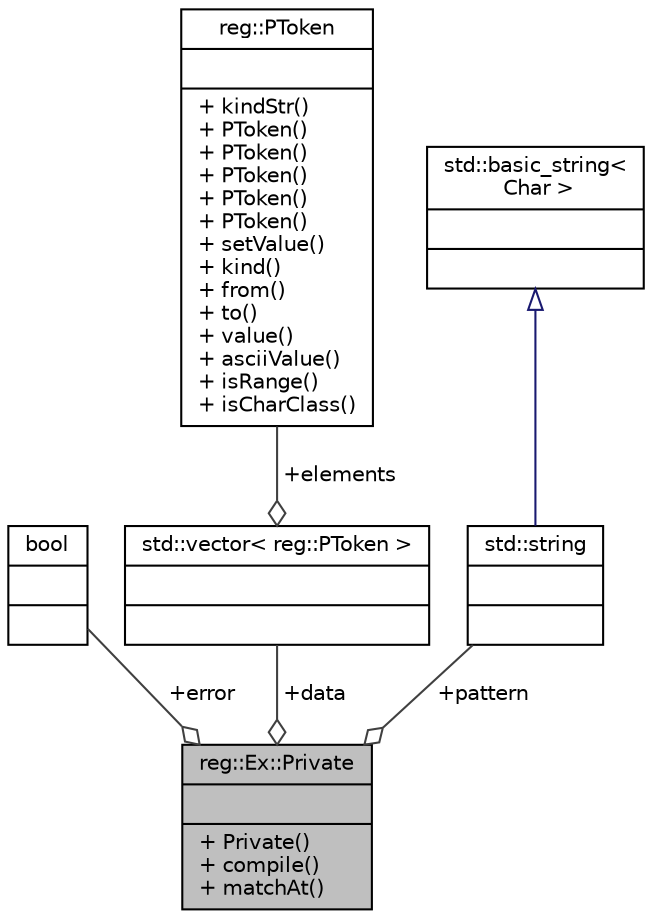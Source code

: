 digraph "reg::Ex::Private"
{
 // LATEX_PDF_SIZE
  edge [fontname="Helvetica",fontsize="10",labelfontname="Helvetica",labelfontsize="10"];
  node [fontname="Helvetica",fontsize="10",shape=record];
  Node1 [label="{reg::Ex::Private\n||+ Private()\l+ compile()\l+ matchAt()\l}",height=0.2,width=0.4,color="black", fillcolor="grey75", style="filled", fontcolor="black",tooltip=" "];
  Node2 -> Node1 [color="grey25",fontsize="10",style="solid",label=" +error" ,arrowhead="odiamond",fontname="Helvetica"];
  Node2 [label="{bool\n||}",height=0.2,width=0.4,color="black", fillcolor="white", style="filled",tooltip=" "];
  Node3 -> Node1 [color="grey25",fontsize="10",style="solid",label=" +data" ,arrowhead="odiamond",fontname="Helvetica"];
  Node3 [label="{std::vector\< reg::PToken \>\n||}",height=0.2,width=0.4,color="black", fillcolor="white", style="filled",tooltip=" "];
  Node4 -> Node3 [color="grey25",fontsize="10",style="solid",label=" +elements" ,arrowhead="odiamond",fontname="Helvetica"];
  Node4 [label="{reg::PToken\n||+ kindStr()\l+ PToken()\l+ PToken()\l+ PToken()\l+ PToken()\l+ PToken()\l+ setValue()\l+ kind()\l+ from()\l+ to()\l+ value()\l+ asciiValue()\l+ isRange()\l+ isCharClass()\l}",height=0.2,width=0.4,color="black", fillcolor="white", style="filled",URL="$classreg_1_1PToken.html",tooltip=" "];
  Node5 -> Node1 [color="grey25",fontsize="10",style="solid",label=" +pattern" ,arrowhead="odiamond",fontname="Helvetica"];
  Node5 [label="{std::string\n||}",height=0.2,width=0.4,color="black", fillcolor="white", style="filled",tooltip=" "];
  Node6 -> Node5 [dir="back",color="midnightblue",fontsize="10",style="solid",arrowtail="onormal",fontname="Helvetica"];
  Node6 [label="{std::basic_string\<\l Char \>\n||}",height=0.2,width=0.4,color="black", fillcolor="white", style="filled",tooltip=" "];
}
